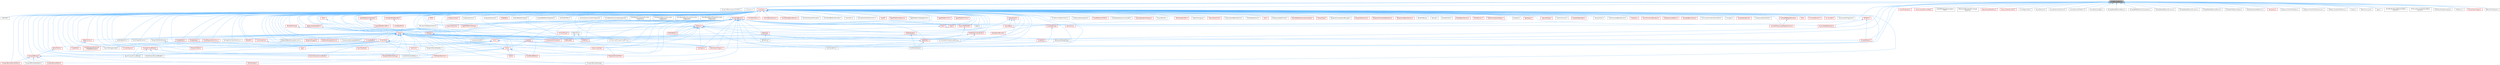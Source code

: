 digraph "CoreMiscDefines.h"
{
 // INTERACTIVE_SVG=YES
 // LATEX_PDF_SIZE
  bgcolor="transparent";
  edge [fontname=Helvetica,fontsize=10,labelfontname=Helvetica,labelfontsize=10];
  node [fontname=Helvetica,fontsize=10,shape=box,height=0.2,width=0.4];
  Node1 [id="Node000001",label="CoreMiscDefines.h",height=0.2,width=0.4,color="gray40", fillcolor="grey60", style="filled", fontcolor="black",tooltip=" "];
  Node1 -> Node2 [id="edge1_Node000001_Node000002",dir="back",color="steelblue1",style="solid",tooltip=" "];
  Node2 [id="Node000002",label="BlueprintNamespaceUtilities.h",height=0.2,width=0.4,color="grey40", fillcolor="white", style="filled",URL="$dc/d43/BlueprintNamespaceUtilities_8h.html",tooltip=" "];
  Node1 -> Node3 [id="edge2_Node000001_Node000003",dir="back",color="steelblue1",style="solid",tooltip=" "];
  Node3 [id="Node000003",label="Containers.h",height=0.2,width=0.4,color="grey40", fillcolor="white", style="filled",URL="$d0/dc1/Containers_8h.html",tooltip=" "];
  Node1 -> Node4 [id="edge3_Node000001_Node000004",dir="back",color="steelblue1",style="solid",tooltip=" "];
  Node4 [id="Node000004",label="CoreTypes.h",height=0.2,width=0.4,color="red", fillcolor="#FFF0F0", style="filled",URL="$dc/dec/CoreTypes_8h.html",tooltip=" "];
  Node4 -> Node5 [id="edge4_Node000004_Node000005",dir="back",color="steelblue1",style="solid",tooltip=" "];
  Node5 [id="Node000005",label="ABTesting.h",height=0.2,width=0.4,color="grey40", fillcolor="white", style="filled",URL="$d6/dec/ABTesting_8h.html",tooltip=" "];
  Node4 -> Node6 [id="edge5_Node000004_Node000006",dir="back",color="steelblue1",style="solid",tooltip=" "];
  Node6 [id="Node000006",label="AES.h",height=0.2,width=0.4,color="red", fillcolor="#FFF0F0", style="filled",URL="$d9/d83/AES_8h.html",tooltip=" "];
  Node4 -> Node606 [id="edge6_Node000004_Node000606",dir="back",color="steelblue1",style="solid",tooltip=" "];
  Node606 [id="Node000606",label="AccessDetection.h",height=0.2,width=0.4,color="red", fillcolor="#FFF0F0", style="filled",URL="$d3/db5/AccessDetection_8h.html",tooltip=" "];
  Node4 -> Node3452 [id="edge7_Node000004_Node003452",dir="back",color="steelblue1",style="solid",tooltip=" "];
  Node3452 [id="Node003452",label="Accumulate.h",height=0.2,width=0.4,color="red", fillcolor="#FFF0F0", style="filled",URL="$dd/dc9/Accumulate_8h.html",tooltip=" "];
  Node4 -> Node3475 [id="edge8_Node000004_Node003475",dir="back",color="steelblue1",style="solid",tooltip=" "];
  Node3475 [id="Node003475",label="ActorLocatorFragment.h",height=0.2,width=0.4,color="grey40", fillcolor="white", style="filled",URL="$d5/db5/ActorLocatorFragment_8h.html",tooltip=" "];
  Node4 -> Node3476 [id="edge9_Node000004_Node003476",dir="back",color="steelblue1",style="solid",tooltip=" "];
  Node3476 [id="Node003476",label="AdderRef.h",height=0.2,width=0.4,color="grey40", fillcolor="white", style="filled",URL="$d5/d37/AdderRef_8h.html",tooltip=" "];
  Node4 -> Node3477 [id="edge10_Node000004_Node003477",dir="back",color="steelblue1",style="solid",tooltip=" "];
  Node3477 [id="Node003477",label="AlignmentTemplates.h",height=0.2,width=0.4,color="red", fillcolor="#FFF0F0", style="filled",URL="$dd/d32/AlignmentTemplates_8h.html",tooltip=" "];
  Node3477 -> Node3478 [id="edge11_Node003477_Node003478",dir="back",color="steelblue1",style="solid",tooltip=" "];
  Node3478 [id="Node003478",label="Array.h",height=0.2,width=0.4,color="red", fillcolor="#FFF0F0", style="filled",URL="$df/dd0/Array_8h.html",tooltip=" "];
  Node3478 -> Node5 [id="edge12_Node003478_Node000005",dir="back",color="steelblue1",style="solid",tooltip=" "];
  Node3478 -> Node3482 [id="edge13_Node003478_Node003482",dir="back",color="steelblue1",style="solid",tooltip=" "];
  Node3482 [id="Node003482",label="AndroidJavaEnv.h",height=0.2,width=0.4,color="grey40", fillcolor="white", style="filled",URL="$d6/d94/AndroidJavaEnv_8h.html",tooltip=" "];
  Node3478 -> Node3485 [id="edge14_Node003478_Node003485",dir="back",color="steelblue1",style="solid",tooltip=" "];
  Node3485 [id="Node003485",label="AnimGraphAttributes.h",height=0.2,width=0.4,color="grey40", fillcolor="white", style="filled",URL="$d3/d40/AnimGraphAttributes_8h.html",tooltip=" "];
  Node3478 -> Node3488 [id="edge15_Node003478_Node003488",dir="back",color="steelblue1",style="solid",tooltip=" "];
  Node3488 [id="Node003488",label="App.h",height=0.2,width=0.4,color="red", fillcolor="#FFF0F0", style="filled",URL="$de/d8b/App_8h.html",tooltip=" "];
  Node3478 -> Node3500 [id="edge16_Node003478_Node003500",dir="back",color="steelblue1",style="solid",tooltip=" "];
  Node3500 [id="Node003500",label="ArchiveLoadCompressedProxy.h",height=0.2,width=0.4,color="grey40", fillcolor="white", style="filled",URL="$d0/deb/ArchiveLoadCompressedProxy_8h.html",tooltip=" "];
  Node3478 -> Node3502 [id="edge17_Node003478_Node003502",dir="back",color="steelblue1",style="solid",tooltip=" "];
  Node3502 [id="Node003502",label="ArchiveSaveCompressedProxy.h",height=0.2,width=0.4,color="grey40", fillcolor="white", style="filled",URL="$d4/dee/ArchiveSaveCompressedProxy_8h.html",tooltip=" "];
  Node3478 -> Node3510 [id="edge18_Node003478_Node003510",dir="back",color="steelblue1",style="solid",tooltip=" "];
  Node3510 [id="Node003510",label="ArrayBuilder.h",height=0.2,width=0.4,color="red", fillcolor="#FFF0F0", style="filled",URL="$d1/d4b/ArrayBuilder_8h.html",tooltip=" "];
  Node3478 -> Node3511 [id="edge19_Node003478_Node003511",dir="back",color="steelblue1",style="solid",tooltip=" "];
  Node3511 [id="Node003511",label="ArrayReader.h",height=0.2,width=0.4,color="red", fillcolor="#FFF0F0", style="filled",URL="$d8/d40/ArrayReader_8h.html",tooltip=" "];
  Node3478 -> Node3512 [id="edge20_Node003478_Node003512",dir="back",color="steelblue1",style="solid",tooltip=" "];
  Node3512 [id="Node003512",label="ArrayView.h",height=0.2,width=0.4,color="red", fillcolor="#FFF0F0", style="filled",URL="$d7/df4/ArrayView_8h.html",tooltip=" "];
  Node3512 -> Node3513 [id="edge21_Node003512_Node003513",dir="back",color="steelblue1",style="solid",tooltip=" "];
  Node3513 [id="Node003513",label="AnimBlueprintExtension\l_PropertyAccess.h",height=0.2,width=0.4,color="red", fillcolor="#FFF0F0", style="filled",URL="$d2/db8/AnimBlueprintExtension__PropertyAccess_8h.html",tooltip=" "];
  Node3512 -> Node3651 [id="edge22_Node003512_Node003651",dir="back",color="steelblue1",style="solid",tooltip=" "];
  Node3651 [id="Node003651",label="AsyncLoading2.h",height=0.2,width=0.4,color="red", fillcolor="#FFF0F0", style="filled",URL="$dd/db7/AsyncLoading2_8h.html",tooltip=" "];
  Node3512 -> Node3653 [id="edge23_Node003512_Node003653",dir="back",color="steelblue1",style="solid",tooltip=" "];
  Node3653 [id="Node003653",label="AsyncPackageLoader.h",height=0.2,width=0.4,color="grey40", fillcolor="white", style="filled",URL="$d6/de5/AsyncPackageLoader_8h.html",tooltip=" "];
  Node3512 -> Node3655 [id="edge24_Node003512_Node003655",dir="back",color="steelblue1",style="solid",tooltip=" "];
  Node3655 [id="Node003655",label="AttributesRuntime.h",height=0.2,width=0.4,color="red", fillcolor="#FFF0F0", style="filled",URL="$dc/dc1/AttributesRuntime_8h.html",tooltip=" "];
  Node3655 -> Node3677 [id="edge25_Node003655_Node003677",dir="back",color="steelblue1",style="solid",tooltip=" "];
  Node3677 [id="Node003677",label="AttributeTypes.h",height=0.2,width=0.4,color="red", fillcolor="#FFF0F0", style="filled",URL="$db/d70/AttributeTypes_8h.html",tooltip=" "];
  Node3512 -> Node3681 [id="edge26_Node003512_Node003681",dir="back",color="steelblue1",style="solid",tooltip=" "];
  Node3681 [id="Node003681",label="BezierChannelCurveModel.h",height=0.2,width=0.4,color="red", fillcolor="#FFF0F0", style="filled",URL="$d3/d63/BezierChannelCurveModel_8h.html",tooltip=" "];
  Node3512 -> Node3685 [id="edge27_Node003512_Node003685",dir="back",color="steelblue1",style="solid",tooltip=" "];
  Node3685 [id="Node003685",label="BlueprintAssetHandler.h",height=0.2,width=0.4,color="grey40", fillcolor="white", style="filled",URL="$d0/d84/BlueprintAssetHandler_8h.html",tooltip=" "];
  Node3512 -> Node3686 [id="edge28_Node003512_Node003686",dir="back",color="steelblue1",style="solid",tooltip=" "];
  Node3686 [id="Node003686",label="BoolChannelCurveModel.h",height=0.2,width=0.4,color="grey40", fillcolor="white", style="filled",URL="$d0/d51/BoolChannelCurveModel_8h.html",tooltip=" "];
  Node3512 -> Node3689 [id="edge29_Node003512_Node003689",dir="back",color="steelblue1",style="solid",tooltip=" "];
  Node3689 [id="Node003689",label="ByteChannelCurveModel.h",height=0.2,width=0.4,color="grey40", fillcolor="white", style="filled",URL="$d8/d3d/ByteChannelCurveModel_8h.html",tooltip=" "];
  Node3512 -> Node3690 [id="edge30_Node003512_Node003690",dir="back",color="steelblue1",style="solid",tooltip=" "];
  Node3690 [id="Node003690",label="BytesToHex.h",height=0.2,width=0.4,color="red", fillcolor="#FFF0F0", style="filled",URL="$d0/d85/BytesToHex_8h.html",tooltip=" "];
  Node3690 -> Node3719 [id="edge31_Node003690_Node003719",dir="back",color="steelblue1",style="solid",tooltip=" "];
  Node3719 [id="Node003719",label="CompactBinary.h",height=0.2,width=0.4,color="red", fillcolor="#FFF0F0", style="filled",URL="$da/d73/CompactBinary_8h.html",tooltip=" "];
  Node3719 -> Node3721 [id="edge32_Node003719_Node003721",dir="back",color="steelblue1",style="solid",tooltip=" "];
  Node3721 [id="Node003721",label="CompactBinaryPackage.h",height=0.2,width=0.4,color="grey40", fillcolor="white", style="filled",URL="$de/d7e/CompactBinaryPackage_8h.html",tooltip=" "];
  Node3719 -> Node3722 [id="edge33_Node003719_Node003722",dir="back",color="steelblue1",style="solid",tooltip=" "];
  Node3722 [id="Node003722",label="CompactBinarySerialization.h",height=0.2,width=0.4,color="red", fillcolor="#FFF0F0", style="filled",URL="$d5/da9/CompactBinarySerialization_8h.html",tooltip=" "];
  Node3719 -> Node3723 [id="edge34_Node003719_Node003723",dir="back",color="steelblue1",style="solid",tooltip=" "];
  Node3723 [id="Node003723",label="CompactBinaryValidation.h",height=0.2,width=0.4,color="grey40", fillcolor="white", style="filled",URL="$d8/d9c/CompactBinaryValidation_8h.html",tooltip=" "];
  Node3719 -> Node3725 [id="edge35_Node003719_Node003725",dir="back",color="steelblue1",style="solid",tooltip=" "];
  Node3725 [id="Node003725",label="CompactBinaryWriter.h",height=0.2,width=0.4,color="red", fillcolor="#FFF0F0", style="filled",URL="$d1/d47/CompactBinaryWriter_8h.html",tooltip=" "];
  Node3512 -> Node4182 [id="edge36_Node003512_Node004182",dir="back",color="steelblue1",style="solid",tooltip=" "];
  Node4182 [id="Node004182",label="ChannelCurveModel.h",height=0.2,width=0.4,color="red", fillcolor="#FFF0F0", style="filled",URL="$de/dfa/ChannelCurveModel_8h.html",tooltip=" "];
  Node4182 -> Node3681 [id="edge37_Node004182_Node003681",dir="back",color="steelblue1",style="solid",tooltip=" "];
  Node4182 -> Node3686 [id="edge38_Node004182_Node003686",dir="back",color="steelblue1",style="solid",tooltip=" "];
  Node4182 -> Node3689 [id="edge39_Node004182_Node003689",dir="back",color="steelblue1",style="solid",tooltip=" "];
  Node3478 -> Node5089 [id="edge40_Node003478_Node005089",dir="back",color="steelblue1",style="solid",tooltip=" "];
  Node5089 [id="Node005089",label="AssetBundleData.h",height=0.2,width=0.4,color="red", fillcolor="#FFF0F0", style="filled",URL="$df/d47/AssetBundleData_8h.html",tooltip=" "];
  Node3478 -> Node6504 [id="edge41_Node003478_Node006504",dir="back",color="steelblue1",style="solid",tooltip=" "];
  Node6504 [id="Node006504",label="AssetRegistryInterface.h",height=0.2,width=0.4,color="red", fillcolor="#FFF0F0", style="filled",URL="$d5/d26/AssetRegistryInterface_8h.html",tooltip=" "];
  Node3478 -> Node3651 [id="edge42_Node003478_Node003651",dir="back",color="steelblue1",style="solid",tooltip=" "];
  Node3478 -> Node8401 [id="edge43_Node003478_Node008401",dir="back",color="steelblue1",style="solid",tooltip=" "];
  Node8401 [id="Node008401",label="AverageOverlayToVertices.h",height=0.2,width=0.4,color="grey40", fillcolor="white", style="filled",URL="$d8/d66/AverageOverlayToVertices_8h.html",tooltip=" "];
  Node3478 -> Node8402 [id="edge44_Node003478_Node008402",dir="back",color="steelblue1",style="solid",tooltip=" "];
  Node8402 [id="Node008402",label="Base64.h",height=0.2,width=0.4,color="red", fillcolor="#FFF0F0", style="filled",URL="$d1/dbd/Base64_8h.html",tooltip=" "];
  Node3478 -> Node3681 [id="edge45_Node003478_Node003681",dir="back",color="steelblue1",style="solid",tooltip=" "];
  Node3478 -> Node8505 [id="edge46_Node003478_Node008505",dir="back",color="steelblue1",style="solid",tooltip=" "];
  Node8505 [id="Node008505",label="BitReader.h",height=0.2,width=0.4,color="red", fillcolor="#FFF0F0", style="filled",URL="$dd/d8b/BitReader_8h.html",tooltip=" "];
  Node3478 -> Node8507 [id="edge47_Node003478_Node008507",dir="back",color="steelblue1",style="solid",tooltip=" "];
  Node8507 [id="Node008507",label="BitWriter.h",height=0.2,width=0.4,color="red", fillcolor="#FFF0F0", style="filled",URL="$d5/d10/BitWriter_8h.html",tooltip=" "];
  Node3478 -> Node620 [id="edge48_Node003478_Node000620",dir="back",color="steelblue1",style="solid",tooltip=" "];
  Node620 [id="Node000620",label="BlueprintActionFilter.h",height=0.2,width=0.4,color="red", fillcolor="#FFF0F0", style="filled",URL="$d5/d2a/BlueprintActionFilter_8h.html",tooltip=" "];
  Node3478 -> Node3685 [id="edge49_Node003478_Node003685",dir="back",color="steelblue1",style="solid",tooltip=" "];
  Node3478 -> Node30 [id="edge50_Node003478_Node000030",dir="back",color="steelblue1",style="solid",tooltip=" "];
  Node30 [id="Node000030",label="BlueprintEditor.h",height=0.2,width=0.4,color="red", fillcolor="#FFF0F0", style="filled",URL="$df/d7d/BlueprintEditor_8h.html",tooltip=" "];
  Node3478 -> Node228 [id="edge51_Node003478_Node000228",dir="back",color="steelblue1",style="solid",tooltip=" "];
  Node228 [id="Node000228",label="BlueprintEditorModule.h",height=0.2,width=0.4,color="grey40", fillcolor="white", style="filled",URL="$df/d39/BlueprintEditorModule_8h.html",tooltip=" "];
  Node228 -> Node30 [id="edge52_Node000228_Node000030",dir="back",color="steelblue1",style="solid",tooltip=" "];
  Node3478 -> Node538 [id="edge53_Node003478_Node000538",dir="back",color="steelblue1",style="solid",tooltip=" "];
  Node538 [id="Node000538",label="BlueprintEditorSettings.h",height=0.2,width=0.4,color="red", fillcolor="#FFF0F0", style="filled",URL="$d4/dbc/BlueprintEditorSettings_8h.html",tooltip=" "];
  Node3478 -> Node633 [id="edge54_Node003478_Node000633",dir="back",color="steelblue1",style="solid",tooltip=" "];
  Node633 [id="Node000633",label="BlueprintNodeTemplateCache.h",height=0.2,width=0.4,color="grey40", fillcolor="white", style="filled",URL="$d7/d87/BlueprintNodeTemplateCache_8h.html",tooltip=" "];
  Node3478 -> Node5073 [id="edge55_Node003478_Node005073",dir="back",color="steelblue1",style="solid",tooltip=" "];
  Node5073 [id="Node005073",label="BlueprintSupport.h",height=0.2,width=0.4,color="red", fillcolor="#FFF0F0", style="filled",URL="$d1/d6c/BlueprintSupport_8h.html",tooltip=" "];
  Node3478 -> Node6516 [id="edge56_Node003478_Node006516",dir="back",color="steelblue1",style="solid",tooltip=" "];
  Node6516 [id="Node006516",label="Box2D.h",height=0.2,width=0.4,color="red", fillcolor="#FFF0F0", style="filled",URL="$d3/d1c/Box2D_8h.html",tooltip=" "];
  Node6516 -> Node5086 [id="edge57_Node006516_Node005086",dir="back",color="steelblue1",style="solid",tooltip=" "];
  Node5086 [id="Node005086",label="Class.h",height=0.2,width=0.4,color="red", fillcolor="#FFF0F0", style="filled",URL="$d4/d05/Class_8h.html",tooltip=" "];
  Node5086 -> Node5089 [id="edge58_Node005086_Node005089",dir="back",color="steelblue1",style="solid",tooltip=" "];
  Node5086 -> Node3655 [id="edge59_Node005086_Node003655",dir="back",color="steelblue1",style="solid",tooltip=" "];
  Node5086 -> Node620 [id="edge60_Node005086_Node000620",dir="back",color="steelblue1",style="solid",tooltip=" "];
  Node5086 -> Node538 [id="edge61_Node005086_Node000538",dir="back",color="steelblue1",style="solid",tooltip=" "];
  Node5086 -> Node1829 [id="edge62_Node005086_Node001829",dir="back",color="steelblue1",style="solid",tooltip=" "];
  Node1829 [id="Node001829",label="BuiltInChannelEditors.h",height=0.2,width=0.4,color="grey40", fillcolor="white", style="filled",URL="$df/daf/BuiltInChannelEditors_8h.html",tooltip=" "];
  Node5086 -> Node5132 [id="edge63_Node005086_Node005132",dir="back",color="steelblue1",style="solid",tooltip=" "];
  Node5132 [id="Node005132",label="Casts.h",height=0.2,width=0.4,color="red", fillcolor="#FFF0F0", style="filled",URL="$d4/d55/Casts_8h.html",tooltip=" "];
  Node3478 -> Node7682 [id="edge64_Node003478_Node007682",dir="back",color="steelblue1",style="solid",tooltip=" "];
  Node7682 [id="Node007682",label="BufferArchive.h",height=0.2,width=0.4,color="red", fillcolor="#FFF0F0", style="filled",URL="$df/d5a/BufferArchive_8h.html",tooltip=" "];
  Node7682 -> Node7683 [id="edge65_Node007682_Node007683",dir="back",color="steelblue1",style="solid",tooltip=" "];
  Node7683 [id="Node007683",label="ArrayWriter.h",height=0.2,width=0.4,color="red", fillcolor="#FFF0F0", style="filled",URL="$d3/df8/ArrayWriter_8h.html",tooltip=" "];
  Node3478 -> Node8350 [id="edge66_Node003478_Node008350",dir="back",color="steelblue1",style="solid",tooltip=" "];
  Node8350 [id="Node008350",label="BufferedOutputDevice.h",height=0.2,width=0.4,color="red", fillcolor="#FFF0F0", style="filled",URL="$d0/d9c/BufferedOutputDevice_8h.html",tooltip=" "];
  Node3478 -> Node1829 [id="edge67_Node003478_Node001829",dir="back",color="steelblue1",style="solid",tooltip=" "];
  Node3478 -> Node3818 [id="edge68_Node003478_Node003818",dir="back",color="steelblue1",style="solid",tooltip=" "];
  Node3818 [id="Node003818",label="BulkData.h",height=0.2,width=0.4,color="red", fillcolor="#FFF0F0", style="filled",URL="$d4/d8e/BulkData_8h.html",tooltip=" "];
  Node3818 -> Node3819 [id="edge69_Node003818_Node003819",dir="back",color="steelblue1",style="solid",tooltip=" "];
  Node3819 [id="Node003819",label="BulkDataReader.h",height=0.2,width=0.4,color="grey40", fillcolor="white", style="filled",URL="$d4/d9b/BulkDataReader_8h.html",tooltip=" "];
  Node3818 -> Node3820 [id="edge70_Node003818_Node003820",dir="back",color="steelblue1",style="solid",tooltip=" "];
  Node3820 [id="Node003820",label="BulkDataWriter.h",height=0.2,width=0.4,color="grey40", fillcolor="white", style="filled",URL="$dc/dcb/BulkDataWriter_8h.html",tooltip=" "];
  Node3478 -> Node4182 [id="edge71_Node003478_Node004182",dir="back",color="steelblue1",style="solid",tooltip=" "];
  Node3478 -> Node8511 [id="edge72_Node003478_Node008511",dir="back",color="steelblue1",style="solid",tooltip=" "];
  Node8511 [id="Node008511",label="CircularBuffer.h",height=0.2,width=0.4,color="red", fillcolor="#FFF0F0", style="filled",URL="$de/dc4/CircularBuffer_8h.html",tooltip=" "];
  Node8511 -> Node8512 [id="edge73_Node008511_Node008512",dir="back",color="steelblue1",style="solid",tooltip=" "];
  Node8512 [id="Node008512",label="CircularQueue.h",height=0.2,width=0.4,color="red", fillcolor="#FFF0F0", style="filled",URL="$d7/d38/CircularQueue_8h.html",tooltip=" "];
  Node3478 -> Node5086 [id="edge74_Node003478_Node005086",dir="back",color="steelblue1",style="solid",tooltip=" "];
  Node3478 -> Node8405 [id="edge75_Node003478_Node008405",dir="back",color="steelblue1",style="solid",tooltip=" "];
  Node8405 [id="Node008405",label="Color.h",height=0.2,width=0.4,color="red", fillcolor="#FFF0F0", style="filled",URL="$dd/dac/Color_8h.html",tooltip=" "];
  Node8405 -> Node6510 [id="edge76_Node008405_Node006510",dir="back",color="steelblue1",style="solid",tooltip=" "];
  Node6510 [id="Node006510",label="BaseTreeNode.h",height=0.2,width=0.4,color="red", fillcolor="#FFF0F0", style="filled",URL="$da/dbe/BaseTreeNode_8h.html",tooltip=" "];
  Node8405 -> Node30 [id="edge77_Node008405_Node000030",dir="back",color="steelblue1",style="solid",tooltip=" "];
  Node8405 -> Node8406 [id="edge78_Node008405_Node008406",dir="back",color="steelblue1",style="solid",tooltip=" "];
  Node8406 [id="Node008406",label="ColorList.h",height=0.2,width=0.4,color="red", fillcolor="#FFF0F0", style="filled",URL="$db/da1/ColorList_8h.html",tooltip=" "];
  Node8405 -> Node7963 [id="edge79_Node008405_Node007963",dir="back",color="steelblue1",style="solid",tooltip=" "];
  Node7963 [id="Node007963",label="ColorSpace.h",height=0.2,width=0.4,color="red", fillcolor="#FFF0F0", style="filled",URL="$de/d18/ColorSpace_8h.html",tooltip=" "];
  Node8405 -> Node7876 [id="edge80_Node008405_Node007876",dir="back",color="steelblue1",style="solid",tooltip=" "];
  Node7876 [id="Node007876",label="StatsSystemTypes.h",height=0.2,width=0.4,color="red", fillcolor="#FFF0F0", style="filled",URL="$d1/d5a/StatsSystemTypes_8h.html",tooltip=" "];
  Node3478 -> Node8406 [id="edge81_Node003478_Node008406",dir="back",color="steelblue1",style="solid",tooltip=" "];
  Node3478 -> Node4912 [id="edge82_Node003478_Node004912",dir="back",color="steelblue1",style="solid",tooltip=" "];
  Node4912 [id="Node004912",label="CommandLine.h",height=0.2,width=0.4,color="red", fillcolor="#FFF0F0", style="filled",URL="$d9/d41/CommandLine_8h.html",tooltip=" "];
  Node4912 -> Node3488 [id="edge83_Node004912_Node003488",dir="back",color="steelblue1",style="solid",tooltip=" "];
  Node3478 -> Node3721 [id="edge84_Node003478_Node003721",dir="back",color="steelblue1",style="solid",tooltip=" "];
  Node3478 -> Node3725 [id="edge85_Node003478_Node003725",dir="back",color="steelblue1",style="solid",tooltip=" "];
  Node3478 -> Node2470 [id="edge86_Node003478_Node002470",dir="back",color="steelblue1",style="solid",tooltip=" "];
  Node2470 [id="Node002470",label="ComponentVisualizer.h",height=0.2,width=0.4,color="red", fillcolor="#FFF0F0", style="filled",URL="$d3/d9b/ComponentVisualizer_8h.html",tooltip=" "];
  Node3478 -> Node7722 [id="edge87_Node003478_Node007722",dir="back",color="steelblue1",style="solid",tooltip=" "];
  Node7722 [id="Node007722",label="CompressedGrowableBuffer.h",height=0.2,width=0.4,color="grey40", fillcolor="white", style="filled",URL="$d0/dc7/CompressedGrowableBuffer_8h.html",tooltip=" "];
  Node3478 -> Node8516 [id="edge88_Node003478_Node008516",dir="back",color="steelblue1",style="solid",tooltip=" "];
  Node8516 [id="Node008516",label="CompressionUtil.h",height=0.2,width=0.4,color="grey40", fillcolor="white", style="filled",URL="$dc/d7e/CompressionUtil_8h.html",tooltip=" "];
  Node3478 -> Node8109 [id="edge89_Node003478_Node008109",dir="back",color="steelblue1",style="solid",tooltip=" "];
  Node8109 [id="Node008109",label="ICookInfo.h",height=0.2,width=0.4,color="red", fillcolor="#FFF0F0", style="filled",URL="$da/d70/CoreUObject_2Public_2UObject_2ICookInfo_8h.html",tooltip=" "];
  Node3478 -> Node7281 [id="edge90_Node003478_Node007281",dir="back",color="steelblue1",style="solid",tooltip=" "];
  Node7281 [id="Node007281",label="MetasoundGraphAlgo.h",height=0.2,width=0.4,color="grey40", fillcolor="white", style="filled",URL="$dd/d26/MetasoundGraphAlgo_8h.html",tooltip=" "];
  Node3478 -> Node549 [id="edge91_Node003478_Node000549",dir="back",color="steelblue1",style="solid",tooltip=" "];
  Node549 [id="Node000549",label="SGraphPalette.h",height=0.2,width=0.4,color="red", fillcolor="#FFF0F0", style="filled",URL="$d5/dd1/SGraphPalette_8h.html",tooltip=" "];
  Node3478 -> Node7876 [id="edge92_Node003478_Node007876",dir="back",color="steelblue1",style="solid",tooltip=" "];
  Node3477 -> Node5086 [id="edge93_Node003477_Node005086",dir="back",color="steelblue1",style="solid",tooltip=" "];
  Node4 -> Node8573 [id="edge94_Node000004_Node008573",dir="back",color="steelblue1",style="solid",tooltip=" "];
  Node8573 [id="Node008573",label="AllOf.h",height=0.2,width=0.4,color="red", fillcolor="#FFF0F0", style="filled",URL="$db/d85/AllOf_8h.html",tooltip=" "];
  Node4 -> Node7729 [id="edge95_Node000004_Node007729",dir="back",color="steelblue1",style="solid",tooltip=" "];
  Node7729 [id="Node007729",label="AllocatorFixedSizeFreeList.h",height=0.2,width=0.4,color="grey40", fillcolor="white", style="filled",URL="$dd/d0d/AllocatorFixedSizeFreeList_8h.html",tooltip=" "];
  Node4 -> Node8574 [id="edge96_Node000004_Node008574",dir="back",color="steelblue1",style="solid",tooltip=" "];
  Node8574 [id="Node008574",label="AllowShrinking.h",height=0.2,width=0.4,color="red", fillcolor="#FFF0F0", style="filled",URL="$d7/d1a/AllowShrinking_8h.html",tooltip=" "];
  Node8574 -> Node3478 [id="edge97_Node008574_Node003478",dir="back",color="steelblue1",style="solid",tooltip=" "];
  Node4 -> Node8576 [id="edge98_Node000004_Node008576",dir="back",color="steelblue1",style="solid",tooltip=" "];
  Node8576 [id="Node008576",label="AnalysisCache.h",height=0.2,width=0.4,color="red", fillcolor="#FFF0F0", style="filled",URL="$db/d00/AnalysisCache_8h.html",tooltip=" "];
  Node4 -> Node7897 [id="edge99_Node000004_Node007897",dir="back",color="steelblue1",style="solid",tooltip=" "];
  Node7897 [id="Node007897",label="AnalysisService.h",height=0.2,width=0.4,color="grey40", fillcolor="white", style="filled",URL="$d0/dde/AnalysisService_8h.html",tooltip=" "];
  Node4 -> Node7898 [id="edge100_Node000004_Node007898",dir="back",color="steelblue1",style="solid",tooltip=" "];
  Node7898 [id="Node007898",label="AnalysisSession.h",height=0.2,width=0.4,color="red", fillcolor="#FFF0F0", style="filled",URL="$d2/dff/AnalysisSession_8h.html",tooltip=" "];
  Node4 -> Node7915 [id="edge101_Node000004_Node007915",dir="back",color="steelblue1",style="solid",tooltip=" "];
  Node7915 [id="Node007915",label="AnalyzerFactories.h",height=0.2,width=0.4,color="grey40", fillcolor="white", style="filled",URL="$dd/def/AnalyzerFactories_8h.html",tooltip=" "];
  Node4 -> Node8577 [id="edge102_Node000004_Node008577",dir="back",color="steelblue1",style="solid",tooltip=" "];
  Node8577 [id="Node008577",label="AndOrNot.h",height=0.2,width=0.4,color="red", fillcolor="#FFF0F0", style="filled",URL="$db/d0a/AndOrNot_8h.html",tooltip=" "];
  Node4 -> Node3482 [id="edge103_Node000004_Node003482",dir="back",color="steelblue1",style="solid",tooltip=" "];
  Node4 -> Node5506 [id="edge104_Node000004_Node005506",dir="back",color="steelblue1",style="solid",tooltip=" "];
  Node5506 [id="Node005506",label="AndroidPlatformInput.h",height=0.2,width=0.4,color="grey40", fillcolor="white", style="filled",URL="$d9/d12/AndroidPlatformInput_8h.html",tooltip=" "];
  Node4 -> Node8807 [id="edge105_Node000004_Node008807",dir="back",color="steelblue1",style="solid",tooltip=" "];
  Node8807 [id="Node008807",label="AndroidPlatformMisc.h",height=0.2,width=0.4,color="red", fillcolor="#FFF0F0", style="filled",URL="$d0/d27/AndroidPlatformMisc_8h.html",tooltip=" "];
  Node4 -> Node8809 [id="edge106_Node000004_Node008809",dir="back",color="steelblue1",style="solid",tooltip=" "];
  Node8809 [id="Node008809",label="AndroidPlatformProperties.h",height=0.2,width=0.4,color="grey40", fillcolor="white", style="filled",URL="$d3/d5f/AndroidPlatformProperties_8h.html",tooltip=" "];
  Node4 -> Node6625 [id="edge107_Node000004_Node006625",dir="back",color="steelblue1",style="solid",tooltip=" "];
  Node6625 [id="Node006625",label="AndroidProfiler.h",height=0.2,width=0.4,color="grey40", fillcolor="white", style="filled",URL="$dc/dbe/AndroidProfiler_8h.html",tooltip=" "];
  Node4 -> Node8810 [id="edge108_Node000004_Node008810",dir="back",color="steelblue1",style="solid",tooltip=" "];
  Node8810 [id="Node008810",label="AndroidSystemIncludes.h",height=0.2,width=0.4,color="red", fillcolor="#FFF0F0", style="filled",URL="$d3/d6a/AndroidSystemIncludes_8h.html",tooltip=" "];
  Node8810 -> Node8807 [id="edge109_Node008810_Node008807",dir="back",color="steelblue1",style="solid",tooltip=" "];
  Node4 -> Node3513 [id="edge110_Node000004_Node003513",dir="back",color="steelblue1",style="solid",tooltip=" "];
  Node4 -> Node3485 [id="edge111_Node000004_Node003485",dir="back",color="steelblue1",style="solid",tooltip=" "];
  Node4 -> Node8812 [id="edge112_Node000004_Node008812",dir="back",color="steelblue1",style="solid",tooltip=" "];
  Node8812 [id="Node008812",label="AnimInstanceLocatorFragment.h",height=0.2,width=0.4,color="grey40", fillcolor="white", style="filled",URL="$d3/dd5/AnimInstanceLocatorFragment_8h.html",tooltip=" "];
  Node4 -> Node8813 [id="edge113_Node000004_Node008813",dir="back",color="steelblue1",style="solid",tooltip=" "];
  Node8813 [id="Node008813",label="AnimNextActorLocatorFragment.h",height=0.2,width=0.4,color="grey40", fillcolor="white", style="filled",URL="$d1/d8d/AnimNextActorLocatorFragment_8h.html",tooltip=" "];
  Node4 -> Node8814 [id="edge114_Node000004_Node008814",dir="back",color="steelblue1",style="solid",tooltip=" "];
  Node8814 [id="Node008814",label="AnimNextComponentLocator\lFragment.h",height=0.2,width=0.4,color="grey40", fillcolor="white", style="filled",URL="$dc/da7/AnimNextComponentLocatorFragment_8h.html",tooltip=" "];
  Node4 -> Node8815 [id="edge115_Node000004_Node008815",dir="back",color="steelblue1",style="solid",tooltip=" "];
  Node8815 [id="Node008815",label="AnimNextObjectCastLocator\lFragment.h",height=0.2,width=0.4,color="grey40", fillcolor="white", style="filled",URL="$d9/d7b/AnimNextObjectCastLocatorFragment_8h.html",tooltip=" "];
  Node4 -> Node8816 [id="edge116_Node000004_Node008816",dir="back",color="steelblue1",style="solid",tooltip=" "];
  Node8816 [id="Node008816",label="AnimNextObjectFunctionLocator\lFragment.h",height=0.2,width=0.4,color="grey40", fillcolor="white", style="filled",URL="$da/da8/AnimNextObjectFunctionLocatorFragment_8h.html",tooltip=" "];
  Node4 -> Node8817 [id="edge117_Node000004_Node008817",dir="back",color="steelblue1",style="solid",tooltip=" "];
  Node8817 [id="Node008817",label="AnimNextObjectPropertyLocator\lFragment.h",height=0.2,width=0.4,color="grey40", fillcolor="white", style="filled",URL="$d1/d43/AnimNextObjectPropertyLocatorFragment_8h.html",tooltip=" "];
  Node4 -> Node8466 [id="edge118_Node000004_Node008466",dir="back",color="steelblue1",style="solid",tooltip=" "];
  Node8466 [id="Node008466",label="AnimNextPool.h",height=0.2,width=0.4,color="red", fillcolor="#FFF0F0", style="filled",URL="$d6/d95/AnimNextPool_8h.html",tooltip=" "];
  Node4 -> Node8818 [id="edge119_Node000004_Node008818",dir="back",color="steelblue1",style="solid",tooltip=" "];
  Node8818 [id="Node008818",label="AnimNextPoolHandle.h",height=0.2,width=0.4,color="red", fillcolor="#FFF0F0", style="filled",URL="$d9/d55/AnimNextPoolHandle_8h.html",tooltip=" "];
  Node8818 -> Node8466 [id="edge120_Node008818_Node008466",dir="back",color="steelblue1",style="solid",tooltip=" "];
  Node4 -> Node2578 [id="edge121_Node000004_Node002578",dir="back",color="steelblue1",style="solid",tooltip=" "];
  Node2578 [id="Node002578",label="AnimNextTrace.h",height=0.2,width=0.4,color="red", fillcolor="#FFF0F0", style="filled",URL="$d5/d1d/AnimNextTrace_8h.html",tooltip=" "];
  Node4 -> Node8425 [id="edge122_Node000004_Node008425",dir="back",color="steelblue1",style="solid",tooltip=" "];
  Node8425 [id="Node008425",label="AnimObjectVersion.h",height=0.2,width=0.4,color="red", fillcolor="#FFF0F0", style="filled",URL="$dd/dfa/AnimObjectVersion_8h.html",tooltip=" "];
  Node4 -> Node8426 [id="edge123_Node000004_Node008426",dir="back",color="steelblue1",style="solid",tooltip=" "];
  Node8426 [id="Node008426",label="AnimPhysObjectVersion.h",height=0.2,width=0.4,color="red", fillcolor="#FFF0F0", style="filled",URL="$d9/d9e/AnimPhysObjectVersion_8h.html",tooltip=" "];
  Node4 -> Node6653 [id="edge124_Node000004_Node006653",dir="back",color="steelblue1",style="solid",tooltip=" "];
  Node6653 [id="Node006653",label="AnimPoseSearchProvider.h",height=0.2,width=0.4,color="grey40", fillcolor="white", style="filled",URL="$da/deb/AnimPoseSearchProvider_8h.html",tooltip=" "];
  Node4 -> Node6656 [id="edge125_Node000004_Node006656",dir="back",color="steelblue1",style="solid",tooltip=" "];
  Node6656 [id="Node006656",label="AnimRootMotionProvider.h",height=0.2,width=0.4,color="grey40", fillcolor="white", style="filled",URL="$d8/dcb/AnimRootMotionProvider_8h.html",tooltip=" "];
  Node4 -> Node2579 [id="edge126_Node000004_Node002579",dir="back",color="steelblue1",style="solid",tooltip=" "];
  Node2579 [id="Node002579",label="AnimTrace.h",height=0.2,width=0.4,color="grey40", fillcolor="white", style="filled",URL="$dd/d95/AnimTrace_8h.html",tooltip=" "];
  Node4 -> Node3712 [id="edge127_Node000004_Node003712",dir="back",color="steelblue1",style="solid",tooltip=" "];
  Node3712 [id="Node003712",label="AnimationAssetExtensions.h",height=0.2,width=0.4,color="grey40", fillcolor="white", style="filled",URL="$d4/d37/AnimationAssetExtensions_8h.html",tooltip=" "];
  Node4 -> Node8737 [id="edge128_Node000004_Node008737",dir="back",color="steelblue1",style="solid",tooltip=" "];
  Node8737 [id="Node008737",label="AnyOf.h",height=0.2,width=0.4,color="red", fillcolor="#FFF0F0", style="filled",URL="$d9/dcd/Algo_2AnyOf_8h.html",tooltip=" "];
  Node4 -> Node3488 [id="edge129_Node000004_Node003488",dir="back",color="steelblue1",style="solid",tooltip=" "];
  Node4 -> Node8820 [id="edge130_Node000004_Node008820",dir="back",color="steelblue1",style="solid",tooltip=" "];
  Node8820 [id="Node008820",label="ApplePlatformAtomics.h",height=0.2,width=0.4,color="red", fillcolor="#FFF0F0", style="filled",URL="$dc/d59/ApplePlatformAtomics_8h.html",tooltip=" "];
  Node4 -> Node8282 [id="edge131_Node000004_Node008282",dir="back",color="steelblue1",style="solid",tooltip=" "];
  Node8282 [id="Node008282",label="ApplePlatformDebugEvents.h",height=0.2,width=0.4,color="grey40", fillcolor="white", style="filled",URL="$df/d0c/ApplePlatformDebugEvents_8h.html",tooltip=" "];
  Node4 -> Node8823 [id="edge132_Node000004_Node008823",dir="back",color="steelblue1",style="solid",tooltip=" "];
  Node8823 [id="Node008823",label="ApplePlatformString.h",height=0.2,width=0.4,color="red", fillcolor="#FFF0F0", style="filled",URL="$d9/d41/ApplePlatformString_8h.html",tooltip=" "];
  Node4 -> Node8826 [id="edge133_Node000004_Node008826",dir="back",color="steelblue1",style="solid",tooltip=" "];
  Node8826 [id="Node008826",label="ApplePlatformTLS.h",height=0.2,width=0.4,color="red", fillcolor="#FFF0F0", style="filled",URL="$de/dcb/ApplePlatformTLS_8h.html",tooltip=" "];
  Node4 -> Node8829 [id="edge134_Node000004_Node008829",dir="back",color="steelblue1",style="solid",tooltip=" "];
  Node8829 [id="Node008829",label="ApplePlatformTime.h",height=0.2,width=0.4,color="red", fillcolor="#FFF0F0", style="filled",URL="$d1/d47/ApplePlatformTime_8h.html",tooltip=" "];
  Node4 -> Node8660 [id="edge135_Node000004_Node008660",dir="back",color="steelblue1",style="solid",tooltip=" "];
  Node8660 [id="Node008660",label="Archive.h",height=0.2,width=0.4,color="red", fillcolor="#FFF0F0", style="filled",URL="$d7/d3b/Archive_8h.html",tooltip=" "];
  Node8660 -> Node3500 [id="edge136_Node008660_Node003500",dir="back",color="steelblue1",style="solid",tooltip=" "];
  Node8660 -> Node8661 [id="edge137_Node008660_Node008661",dir="back",color="steelblue1",style="solid",tooltip=" "];
  Node8661 [id="Node008661",label="ArchiveProxy.h",height=0.2,width=0.4,color="red", fillcolor="#FFF0F0", style="filled",URL="$dc/dda/ArchiveProxy_8h.html",tooltip=" "];
  Node8660 -> Node3502 [id="edge138_Node008660_Node003502",dir="back",color="steelblue1",style="solid",tooltip=" "];
  Node8660 -> Node3478 [id="edge139_Node008660_Node003478",dir="back",color="steelblue1",style="solid",tooltip=" "];
  Node8660 -> Node3651 [id="edge140_Node008660_Node003651",dir="back",color="steelblue1",style="solid",tooltip=" "];
  Node8660 -> Node8666 [id="edge141_Node008660_Node008666",dir="back",color="steelblue1",style="solid",tooltip=" "];
  Node8666 [id="Node008666",label="BitArchive.h",height=0.2,width=0.4,color="grey40", fillcolor="white", style="filled",URL="$dd/d81/BitArchive_8h.html",tooltip=" "];
  Node8666 -> Node8505 [id="edge142_Node008666_Node008505",dir="back",color="steelblue1",style="solid",tooltip=" "];
  Node8666 -> Node8507 [id="edge143_Node008666_Node008507",dir="back",color="steelblue1",style="solid",tooltip=" "];
  Node8660 -> Node8586 [id="edge144_Node008660_Node008586",dir="back",color="steelblue1",style="solid",tooltip=" "];
  Node8586 [id="Node008586",label="BitArray.h",height=0.2,width=0.4,color="red", fillcolor="#FFF0F0", style="filled",URL="$d1/de4/BitArray_8h.html",tooltip=" "];
  Node8586 -> Node5 [id="edge145_Node008586_Node000005",dir="back",color="steelblue1",style="solid",tooltip=" "];
  Node8660 -> Node6516 [id="edge146_Node008660_Node006516",dir="back",color="steelblue1",style="solid",tooltip=" "];
  Node8660 -> Node8667 [id="edge147_Node008660_Node008667",dir="back",color="steelblue1",style="solid",tooltip=" "];
  Node8667 [id="Node008667",label="BufferReader.h",height=0.2,width=0.4,color="red", fillcolor="#FFF0F0", style="filled",URL="$d4/d3f/BufferReader_8h.html",tooltip=" "];
  Node8667 -> Node3819 [id="edge148_Node008667_Node003819",dir="back",color="steelblue1",style="solid",tooltip=" "];
  Node8660 -> Node7731 [id="edge149_Node008660_Node007731",dir="back",color="steelblue1",style="solid",tooltip=" "];
  Node7731 [id="Node007731",label="BufferWriter.h",height=0.2,width=0.4,color="red", fillcolor="#FFF0F0", style="filled",URL="$de/d1c/BufferWriter_8h.html",tooltip=" "];
  Node8660 -> Node3818 [id="edge150_Node008660_Node003818",dir="back",color="steelblue1",style="solid",tooltip=" "];
  Node8660 -> Node3820 [id="edge151_Node008660_Node003820",dir="back",color="steelblue1",style="solid",tooltip=" "];
  Node8660 -> Node8405 [id="edge152_Node008660_Node008405",dir="back",color="steelblue1",style="solid",tooltip=" "];
  Node8660 -> Node7963 [id="edge153_Node008660_Node007963",dir="back",color="steelblue1",style="solid",tooltip=" "];
  Node4 -> Node3500 [id="edge154_Node000004_Node003500",dir="back",color="steelblue1",style="solid",tooltip=" "];
  Node4 -> Node8661 [id="edge155_Node000004_Node008661",dir="back",color="steelblue1",style="solid",tooltip=" "];
  Node4 -> Node3502 [id="edge156_Node000004_Node003502",dir="back",color="steelblue1",style="solid",tooltip=" "];
  Node4 -> Node3478 [id="edge157_Node000004_Node003478",dir="back",color="steelblue1",style="solid",tooltip=" "];
  Node4 -> Node3510 [id="edge158_Node000004_Node003510",dir="back",color="steelblue1",style="solid",tooltip=" "];
  Node4 -> Node3511 [id="edge159_Node000004_Node003511",dir="back",color="steelblue1",style="solid",tooltip=" "];
  Node4 -> Node3512 [id="edge160_Node000004_Node003512",dir="back",color="steelblue1",style="solid",tooltip=" "];
  Node4 -> Node7683 [id="edge161_Node000004_Node007683",dir="back",color="steelblue1",style="solid",tooltip=" "];
  Node4 -> Node8832 [id="edge162_Node000004_Node008832",dir="back",color="steelblue1",style="solid",tooltip=" "];
  Node8832 [id="Node008832",label="AssertionMacros.h",height=0.2,width=0.4,color="red", fillcolor="#FFF0F0", style="filled",URL="$d0/dfa/AssertionMacros_8h.html",tooltip=" "];
  Node8832 -> Node7729 [id="edge163_Node008832_Node007729",dir="back",color="steelblue1",style="solid",tooltip=" "];
  Node8832 -> Node7898 [id="edge164_Node008832_Node007898",dir="back",color="steelblue1",style="solid",tooltip=" "];
  Node8832 -> Node8823 [id="edge165_Node008832_Node008823",dir="back",color="steelblue1",style="solid",tooltip=" "];
  Node8832 -> Node8660 [id="edge166_Node008832_Node008660",dir="back",color="steelblue1",style="solid",tooltip=" "];
  Node8832 -> Node3478 [id="edge167_Node008832_Node003478",dir="back",color="steelblue1",style="solid",tooltip=" "];
  Node8832 -> Node3512 [id="edge168_Node008832_Node003512",dir="back",color="steelblue1",style="solid",tooltip=" "];
  Node8832 -> Node5089 [id="edge169_Node008832_Node005089",dir="back",color="steelblue1",style="solid",tooltip=" "];
  Node8832 -> Node3108 [id="edge170_Node008832_Node003108",dir="back",color="steelblue1",style="solid",tooltip=" "];
  Node3108 [id="Node003108",label="Async.h",height=0.2,width=0.4,color="red", fillcolor="#FFF0F0", style="filled",URL="$d7/ddf/Async_8h.html",tooltip=" "];
  Node8832 -> Node5021 [id="edge171_Node008832_Node005021",dir="back",color="steelblue1",style="solid",tooltip=" "];
  Node5021 [id="Node005021",label="AsyncFileHandle.h",height=0.2,width=0.4,color="red", fillcolor="#FFF0F0", style="filled",URL="$df/dc4/AsyncFileHandle_8h.html",tooltip=" "];
  Node5021 -> Node3818 [id="edge172_Node005021_Node003818",dir="back",color="steelblue1",style="solid",tooltip=" "];
  Node8832 -> Node3651 [id="edge173_Node008832_Node003651",dir="back",color="steelblue1",style="solid",tooltip=" "];
  Node8832 -> Node7010 [id="edge174_Node008832_Node007010",dir="back",color="steelblue1",style="solid",tooltip=" "];
  Node7010 [id="Node007010",label="AsyncWork.h",height=0.2,width=0.4,color="red", fillcolor="#FFF0F0", style="filled",URL="$da/d9a/AsyncWork_8h.html",tooltip=" "];
  Node8832 -> Node3655 [id="edge175_Node008832_Node003655",dir="back",color="steelblue1",style="solid",tooltip=" "];
  Node8832 -> Node8706 [id="edge176_Node008832_Node008706",dir="back",color="steelblue1",style="solid",tooltip=" "];
  Node8706 [id="Node008706",label="BigInt.h",height=0.2,width=0.4,color="grey40", fillcolor="white", style="filled",URL="$db/d27/BigInt_8h.html",tooltip=" "];
  Node8832 -> Node8666 [id="edge177_Node008832_Node008666",dir="back",color="steelblue1",style="solid",tooltip=" "];
  Node8832 -> Node8586 [id="edge178_Node008832_Node008586",dir="back",color="steelblue1",style="solid",tooltip=" "];
  Node8832 -> Node8505 [id="edge179_Node008832_Node008505",dir="back",color="steelblue1",style="solid",tooltip=" "];
  Node8832 -> Node8507 [id="edge180_Node008832_Node008507",dir="back",color="steelblue1",style="solid",tooltip=" "];
  Node8832 -> Node620 [id="edge181_Node008832_Node000620",dir="back",color="steelblue1",style="solid",tooltip=" "];
  Node8832 -> Node7951 [id="edge182_Node008832_Node007951",dir="back",color="steelblue1",style="solid",tooltip=" "];
  Node7951 [id="Node007951",label="Box.h",height=0.2,width=0.4,color="red", fillcolor="#FFF0F0", style="filled",URL="$de/d0f/Box_8h.html",tooltip=" "];
  Node7951 -> Node7953 [id="edge183_Node007951_Node007953",dir="back",color="steelblue1",style="solid",tooltip=" "];
  Node7953 [id="Node007953",label="BoxSphereBounds.h",height=0.2,width=0.4,color="red", fillcolor="#FFF0F0", style="filled",URL="$d3/d0a/BoxSphereBounds_8h.html",tooltip=" "];
  Node7951 -> Node2470 [id="edge184_Node007951_Node002470",dir="back",color="steelblue1",style="solid",tooltip=" "];
  Node8832 -> Node6516 [id="edge185_Node008832_Node006516",dir="back",color="steelblue1",style="solid",tooltip=" "];
  Node8832 -> Node8667 [id="edge186_Node008832_Node008667",dir="back",color="steelblue1",style="solid",tooltip=" "];
  Node8832 -> Node7731 [id="edge187_Node008832_Node007731",dir="back",color="steelblue1",style="solid",tooltip=" "];
  Node8832 -> Node3818 [id="edge188_Node008832_Node003818",dir="back",color="steelblue1",style="solid",tooltip=" "];
  Node8832 -> Node3819 [id="edge189_Node008832_Node003819",dir="back",color="steelblue1",style="solid",tooltip=" "];
  Node8832 -> Node3820 [id="edge190_Node008832_Node003820",dir="back",color="steelblue1",style="solid",tooltip=" "];
  Node8832 -> Node8835 [id="edge191_Node008832_Node008835",dir="back",color="steelblue1",style="solid",tooltip=" "];
  Node8835 [id="Node008835",label="CString.h",height=0.2,width=0.4,color="red", fillcolor="#FFF0F0", style="filled",URL="$d2/d49/CString_8h.html",tooltip=" "];
  Node8835 -> Node3488 [id="edge192_Node008835_Node003488",dir="back",color="steelblue1",style="solid",tooltip=" "];
  Node8835 -> Node5086 [id="edge193_Node008835_Node005086",dir="back",color="steelblue1",style="solid",tooltip=" "];
  Node8835 -> Node7876 [id="edge194_Node008835_Node007876",dir="back",color="steelblue1",style="solid",tooltip=" "];
  Node8832 -> Node8536 [id="edge195_Node008832_Node008536",dir="back",color="steelblue1",style="solid",tooltip=" "];
  Node8536 [id="Node008536",label="ChunkedArray.h",height=0.2,width=0.4,color="red", fillcolor="#FFF0F0", style="filled",URL="$d8/db0/ChunkedArray_8h.html",tooltip=" "];
  Node8536 -> Node7876 [id="edge196_Node008536_Node007876",dir="back",color="steelblue1",style="solid",tooltip=" "];
  Node8832 -> Node8511 [id="edge197_Node008832_Node008511",dir="back",color="steelblue1",style="solid",tooltip=" "];
  Node8832 -> Node5086 [id="edge198_Node008832_Node005086",dir="back",color="steelblue1",style="solid",tooltip=" "];
  Node8832 -> Node8405 [id="edge199_Node008832_Node008405",dir="back",color="steelblue1",style="solid",tooltip=" "];
  Node8832 -> Node7963 [id="edge200_Node008832_Node007963",dir="back",color="steelblue1",style="solid",tooltip=" "];
  Node8832 -> Node3719 [id="edge201_Node008832_Node003719",dir="back",color="steelblue1",style="solid",tooltip=" "];
  Node8832 -> Node3721 [id="edge202_Node008832_Node003721",dir="back",color="steelblue1",style="solid",tooltip=" "];
  Node8832 -> Node8840 [id="edge203_Node008832_Node008840",dir="back",color="steelblue1",style="solid",tooltip=" "];
  Node8840 [id="Node008840",label="GameTime.h",height=0.2,width=0.4,color="red", fillcolor="#FFF0F0", style="filled",URL="$d1/d63/GameTime_8h.html",tooltip=" "];
  Node8832 -> Node7876 [id="edge204_Node008832_Node007876",dir="back",color="steelblue1",style="solid",tooltip=" "];
  Node4 -> Node7730 [id="edge205_Node000004_Node007730",dir="back",color="steelblue1",style="solid",tooltip=" "];
  Node7730 [id="Node007730",label="AssetAccessRestrictions.h",height=0.2,width=0.4,color="grey40", fillcolor="white", style="filled",URL="$d2/d86/AssetAccessRestrictions_8h.html",tooltip=" "];
  Node4 -> Node5089 [id="edge206_Node000004_Node005089",dir="back",color="steelblue1",style="solid",tooltip=" "];
  Node4 -> Node8865 [id="edge207_Node000004_Node008865",dir="back",color="steelblue1",style="solid",tooltip=" "];
  Node8865 [id="Node008865",label="AssetLocatorFragment.h",height=0.2,width=0.4,color="grey40", fillcolor="white", style="filled",URL="$d3/d38/AssetLocatorFragment_8h.html",tooltip=" "];
  Node4 -> Node8089 [id="edge208_Node000004_Node008089",dir="back",color="steelblue1",style="solid",tooltip=" "];
  Node8089 [id="Node008089",label="AssetReferenceFilter.h",height=0.2,width=0.4,color="red", fillcolor="#FFF0F0", style="filled",URL="$d8/d6b/AssetReferenceFilter_8h.html",tooltip=" "];
  Node4 -> Node6504 [id="edge209_Node000004_Node006504",dir="back",color="steelblue1",style="solid",tooltip=" "];
  Node4 -> Node6223 [id="edge210_Node000004_Node006223",dir="back",color="steelblue1",style="solid",tooltip=" "];
  Node6223 [id="Node006223",label="AssetSizeQueryCommandlet.h",height=0.2,width=0.4,color="grey40", fillcolor="white", style="filled",URL="$dc/d77/AssetSizeQueryCommandlet_8h.html",tooltip=" "];
  Node4 -> Node3108 [id="edge211_Node000004_Node003108",dir="back",color="steelblue1",style="solid",tooltip=" "];
  Node4 -> Node5021 [id="edge212_Node000004_Node005021",dir="back",color="steelblue1",style="solid",tooltip=" "];
  Node4 -> Node3651 [id="edge213_Node000004_Node003651",dir="back",color="steelblue1",style="solid",tooltip=" "];
  Node4 -> Node8866 [id="edge214_Node000004_Node008866",dir="back",color="steelblue1",style="solid",tooltip=" "];
  Node8866 [id="Node008866",label="AsyncOperationProgress.h",height=0.2,width=0.4,color="red", fillcolor="#FFF0F0", style="filled",URL="$d9/d86/AsyncOperationProgress_8h.html",tooltip=" "];
  Node4 -> Node3653 [id="edge215_Node000004_Node003653",dir="back",color="steelblue1",style="solid",tooltip=" "];
  Node4 -> Node8150 [id="edge216_Node000004_Node008150",dir="back",color="steelblue1",style="solid",tooltip=" "];
  Node8150 [id="Node008150",label="AsyncResult.h",height=0.2,width=0.4,color="grey40", fillcolor="white", style="filled",URL="$de/d7e/AsyncResult_8h.html",tooltip=" "];
  Node4 -> Node7917 [id="edge217_Node000004_Node007917",dir="back",color="steelblue1",style="solid",tooltip=" "];
  Node7917 [id="Node007917",label="AsyncTaskNotification.h",height=0.2,width=0.4,color="red", fillcolor="#FFF0F0", style="filled",URL="$df/d7a/AsyncTaskNotification_8h.html",tooltip=" "];
  Node4 -> Node7010 [id="edge218_Node000004_Node007010",dir="back",color="steelblue1",style="solid",tooltip=" "];
  Node4 -> Node7918 [id="edge219_Node000004_Node007918",dir="back",color="steelblue1",style="solid",tooltip=" "];
  Node7918 [id="Node007918",label="Attribute.h",height=0.2,width=0.4,color="red", fillcolor="#FFF0F0", style="filled",URL="$d4/d08/Attribute_8h.html",tooltip=" "];
  Node7918 -> Node7917 [id="edge220_Node007918_Node007917",dir="back",color="steelblue1",style="solid",tooltip=" "];
  Node7918 -> Node549 [id="edge221_Node007918_Node000549",dir="back",color="steelblue1",style="solid",tooltip=" "];
  Node4 -> Node3713 [id="edge222_Node000004_Node003713",dir="back",color="steelblue1",style="solid",tooltip=" "];
  Node3713 [id="Node003713",label="AttributeIdentifier.h",height=0.2,width=0.4,color="red", fillcolor="#FFF0F0", style="filled",URL="$df/daa/AttributeIdentifier_8h.html",tooltip=" "];
  Node4 -> Node3677 [id="edge223_Node000004_Node003677",dir="back",color="steelblue1",style="solid",tooltip=" "];
  Node4 -> Node3655 [id="edge224_Node000004_Node003655",dir="back",color="steelblue1",style="solid",tooltip=" "];
  Node4 -> Node8285 [id="edge225_Node000004_Node008285",dir="back",color="steelblue1",style="solid",tooltip=" "];
  Node8285 [id="Node008285",label="AudioTimingLog.h",height=0.2,width=0.4,color="grey40", fillcolor="white", style="filled",URL="$d0/dde/AudioTimingLog_8h.html",tooltip=" "];
  Node4 -> Node8414 [id="edge226_Node000004_Node008414",dir="back",color="steelblue1",style="solid",tooltip=" "];
  Node8414 [id="Node008414",label="AutomationEvent.h",height=0.2,width=0.4,color="red", fillcolor="#FFF0F0", style="filled",URL="$d1/d26/AutomationEvent_8h.html",tooltip=" "];
  Node4 -> Node8427 [id="edge227_Node000004_Node008427",dir="back",color="steelblue1",style="solid",tooltip=" "];
  Node8427 [id="Node008427",label="AutomationObjectVersion.h",height=0.2,width=0.4,color="grey40", fillcolor="white", style="filled",URL="$d6/dca/AutomationObjectVersion_8h.html",tooltip=" "];
  Node4 -> Node8867 [id="edge228_Node000004_Node008867",dir="back",color="steelblue1",style="solid",tooltip=" "];
  Node8867 [id="Node008867",label="AvailabilityCheck.h",height=0.2,width=0.4,color="grey40", fillcolor="white", style="filled",URL="$da/d4c/AvailabilityCheck_8h.html",tooltip=" "];
  Node4 -> Node8401 [id="edge229_Node000004_Node008401",dir="back",color="steelblue1",style="solid",tooltip=" "];
  Node4 -> Node8868 [id="edge230_Node000004_Node008868",dir="back",color="steelblue1",style="solid",tooltip=" "];
  Node8868 [id="Node008868",label="Axis.h",height=0.2,width=0.4,color="red", fillcolor="#FFF0F0", style="filled",URL="$dd/dbb/Axis_8h.html",tooltip=" "];
  Node4 -> Node8139 [id="edge231_Node000004_Node008139",dir="back",color="steelblue1",style="solid",tooltip=" "];
  Node8139 [id="Node008139",label="BackgroundableTicker.h",height=0.2,width=0.4,color="grey40", fillcolor="white", style="filled",URL="$d6/d37/BackgroundableTicker_8h.html",tooltip=" "];
  Node4 -> Node8402 [id="edge232_Node000004_Node008402",dir="back",color="steelblue1",style="solid",tooltip=" "];
  Node4 -> Node6510 [id="edge233_Node000004_Node006510",dir="back",color="steelblue1",style="solid",tooltip=" "];
  Node4 -> Node7937 [id="edge234_Node000004_Node007937",dir="back",color="steelblue1",style="solid",tooltip=" "];
  Node7937 [id="Node007937",label="BasicMathExpressionEvaluator.h",height=0.2,width=0.4,color="red", fillcolor="#FFF0F0", style="filled",URL="$d3/d5e/BasicMathExpressionEvaluator_8h.html",tooltip=" "];
  Node4 -> Node3681 [id="edge235_Node000004_Node003681",dir="back",color="steelblue1",style="solid",tooltip=" "];
  Node4 -> Node8706 [id="edge236_Node000004_Node008706",dir="back",color="steelblue1",style="solid",tooltip=" "];
  Node4 -> Node8605 [id="edge237_Node000004_Node008605",dir="back",color="steelblue1",style="solid",tooltip=" "];
  Node8605 [id="Node008605",label="BinaryHeap.h",height=0.2,width=0.4,color="red", fillcolor="#FFF0F0", style="filled",URL="$d4/d12/Containers_2BinaryHeap_8h.html",tooltip=" "];
  Node4 -> Node8666 [id="edge238_Node000004_Node008666",dir="back",color="steelblue1",style="solid",tooltip=" "];
  Node4 -> Node8586 [id="edge239_Node000004_Node008586",dir="back",color="steelblue1",style="solid",tooltip=" "];
  Node4 -> Node8505 [id="edge240_Node000004_Node008505",dir="back",color="steelblue1",style="solid",tooltip=" "];
  Node4 -> Node8507 [id="edge241_Node000004_Node008507",dir="back",color="steelblue1",style="solid",tooltip=" "];
  Node4 -> Node620 [id="edge242_Node000004_Node000620",dir="back",color="steelblue1",style="solid",tooltip=" "];
  Node4 -> Node3685 [id="edge243_Node000004_Node003685",dir="back",color="steelblue1",style="solid",tooltip=" "];
  Node4 -> Node2722 [id="edge244_Node000004_Node002722",dir="back",color="steelblue1",style="solid",tooltip=" "];
  Node2722 [id="Node002722",label="BlueprintCompilationManager.h",height=0.2,width=0.4,color="grey40", fillcolor="white", style="filled",URL="$dd/db0/BlueprintCompilationManager_8h.html",tooltip=" "];
  Node4 -> Node30 [id="edge245_Node000004_Node000030",dir="back",color="steelblue1",style="solid",tooltip=" "];
  Node4 -> Node228 [id="edge246_Node000004_Node000228",dir="back",color="steelblue1",style="solid",tooltip=" "];
  Node4 -> Node538 [id="edge247_Node000004_Node000538",dir="back",color="steelblue1",style="solid",tooltip=" "];
  Node4 -> Node6212 [id="edge248_Node000004_Node006212",dir="back",color="steelblue1",style="solid",tooltip=" "];
  Node6212 [id="Node006212",label="BlueprintExtension.h",height=0.2,width=0.4,color="red", fillcolor="#FFF0F0", style="filled",URL="$d7/dfd/BlueprintExtension_8h.html",tooltip=" "];
  Node4 -> Node633 [id="edge249_Node000004_Node000633",dir="back",color="steelblue1",style="solid",tooltip=" "];
  Node4 -> Node5073 [id="edge250_Node000004_Node005073",dir="back",color="steelblue1",style="solid",tooltip=" "];
  Node4 -> Node2814 [id="edge251_Node000004_Node002814",dir="back",color="steelblue1",style="solid",tooltip=" "];
  Node2814 [id="Node002814",label="BlueprintThumbnailRenderer.h",height=0.2,width=0.4,color="red", fillcolor="#FFF0F0", style="filled",URL="$d4/dd4/BlueprintThumbnailRenderer_8h.html",tooltip=" "];
  Node4 -> Node8429 [id="edge252_Node000004_Node008429",dir="back",color="steelblue1",style="solid",tooltip=" "];
  Node8429 [id="Node008429",label="BlueprintsObjectVersion.h",height=0.2,width=0.4,color="red", fillcolor="#FFF0F0", style="filled",URL="$d3/d62/BlueprintsObjectVersion_8h.html",tooltip=" "];
  Node4 -> Node3686 [id="edge253_Node000004_Node003686",dir="back",color="steelblue1",style="solid",tooltip=" "];
  Node4 -> Node8869 [id="edge254_Node000004_Node008869",dir="back",color="steelblue1",style="solid",tooltip=" "];
  Node8869 [id="Node008869",label="BootProfiling.h",height=0.2,width=0.4,color="grey40", fillcolor="white", style="filled",URL="$d1/da7/BootProfiling_8h.html",tooltip=" "];
  Node4 -> Node7950 [id="edge255_Node000004_Node007950",dir="back",color="steelblue1",style="solid",tooltip=" "];
  Node7950 [id="Node007950",label="Bounds.h",height=0.2,width=0.4,color="grey40", fillcolor="white", style="filled",URL="$df/d1e/Bounds_8h.html",tooltip=" "];
  Node4 -> Node7951 [id="edge256_Node000004_Node007951",dir="back",color="steelblue1",style="solid",tooltip=" "];
  Node4 -> Node6516 [id="edge257_Node000004_Node006516",dir="back",color="steelblue1",style="solid",tooltip=" "];
  Node4 -> Node7953 [id="edge258_Node000004_Node007953",dir="back",color="steelblue1",style="solid",tooltip=" "];
  Node4 -> Node5038 [id="edge259_Node000004_Node005038",dir="back",color="steelblue1",style="solid",tooltip=" "];
  Node5038 [id="Node005038",label="BreakIterator.h",height=0.2,width=0.4,color="grey40", fillcolor="white", style="filled",URL="$d3/d8c/BreakIterator_8h.html",tooltip=" "];
  Node4 -> Node7682 [id="edge260_Node000004_Node007682",dir="back",color="steelblue1",style="solid",tooltip=" "];
  Node4 -> Node8667 [id="edge261_Node000004_Node008667",dir="back",color="steelblue1",style="solid",tooltip=" "];
  Node4 -> Node7731 [id="edge262_Node000004_Node007731",dir="back",color="steelblue1",style="solid",tooltip=" "];
  Node4 -> Node8350 [id="edge263_Node000004_Node008350",dir="back",color="steelblue1",style="solid",tooltip=" "];
  Node4 -> Node8430 [id="edge264_Node000004_Node008430",dir="back",color="steelblue1",style="solid",tooltip=" "];
  Node8430 [id="Node008430",label="BuildObjectVersion.h",height=0.2,width=0.4,color="red", fillcolor="#FFF0F0", style="filled",URL="$db/ddd/BuildObjectVersion_8h.html",tooltip=" "];
  Node4 -> Node8421 [id="edge265_Node000004_Node008421",dir="back",color="steelblue1",style="solid",tooltip=" "];
  Node8421 [id="Node008421",label="BuildVersion.h",height=0.2,width=0.4,color="red", fillcolor="#FFF0F0", style="filled",URL="$dc/db2/BuildVersion_8h.html",tooltip=" "];
  Node4 -> Node1829 [id="edge266_Node000004_Node001829",dir="back",color="steelblue1",style="solid",tooltip=" "];
  Node4 -> Node3241 [id="edge267_Node000004_Node003241",dir="back",color="steelblue1",style="solid",tooltip=" "];
  Node3241 [id="Node003241",label="BuiltInComponentTypes.h",height=0.2,width=0.4,color="red", fillcolor="#FFF0F0", style="filled",URL="$dc/d94/BuiltInComponentTypes_8h.html",tooltip=" "];
  Node4 -> Node3818 [id="edge268_Node000004_Node003818",dir="back",color="steelblue1",style="solid",tooltip=" "];
  Node4 -> Node4906 [id="edge269_Node000004_Node004906",dir="back",color="steelblue1",style="solid",tooltip=" "];
  Node4906 [id="Node004906",label="BulkDataCookedIndex.h",height=0.2,width=0.4,color="red", fillcolor="#FFF0F0", style="filled",URL="$d8/dad/BulkDataCookedIndex_8h.html",tooltip=" "];
  Node4906 -> Node3651 [id="edge270_Node004906_Node003651",dir="back",color="steelblue1",style="solid",tooltip=" "];
  Node4906 -> Node3818 [id="edge271_Node004906_Node003818",dir="back",color="steelblue1",style="solid",tooltip=" "];
  Node4 -> Node3819 [id="edge272_Node000004_Node003819",dir="back",color="steelblue1",style="solid",tooltip=" "];
  Node4 -> Node3820 [id="edge273_Node000004_Node003820",dir="back",color="steelblue1",style="solid",tooltip=" "];
  Node4 -> Node8646 [id="edge274_Node000004_Node008646",dir="back",color="steelblue1",style="solid",tooltip=" "];
  Node8646 [id="Node008646",label="BuzHash.h",height=0.2,width=0.4,color="grey40", fillcolor="white", style="filled",URL="$d7/d2e/BuzHash_8h.html",tooltip=" "];
  Node4 -> Node3689 [id="edge275_Node000004_Node003689",dir="back",color="steelblue1",style="solid",tooltip=" "];
  Node4 -> Node8870 [id="edge276_Node000004_Node008870",dir="back",color="steelblue1",style="solid",tooltip=" "];
  Node8870 [id="Node008870",label="ByteSwap.h",height=0.2,width=0.4,color="red", fillcolor="#FFF0F0", style="filled",URL="$dc/dd7/ByteSwap_8h.html",tooltip=" "];
  Node4 -> Node3690 [id="edge277_Node000004_Node003690",dir="back",color="steelblue1",style="solid",tooltip=" "];
  Node4 -> Node8835 [id="edge278_Node000004_Node008835",dir="back",color="steelblue1",style="solid",tooltip=" "];
  Node4 -> Node8871 [id="edge279_Node000004_Node008871",dir="back",color="steelblue1",style="solid",tooltip=" "];
  Node8871 [id="Node008871",label="CachedOSPageAllocator.h",height=0.2,width=0.4,color="red", fillcolor="#FFF0F0", style="filled",URL="$d1/df2/CachedOSPageAllocator_8h.html",tooltip=" "];
  Node8871 -> Node8707 [id="edge280_Node008871_Node008707",dir="back",color="steelblue1",style="solid",tooltip=" "];
  Node8707 [id="Node008707",label="CachedOSVeryLargePageAllocator.h",height=0.2,width=0.4,color="red", fillcolor="#FFF0F0", style="filled",URL="$dd/d53/CachedOSVeryLargePageAllocator_8h.html",tooltip=" "];
  Node4 -> Node8707 [id="edge281_Node000004_Node008707",dir="back",color="steelblue1",style="solid",tooltip=" "];
  Node4 -> Node7962 [id="edge282_Node000004_Node007962",dir="back",color="steelblue1",style="solid",tooltip=" "];
  Node7962 [id="Node007962",label="CapsuleShape.h",height=0.2,width=0.4,color="red", fillcolor="#FFF0F0", style="filled",URL="$d3/d36/CapsuleShape_8h.html",tooltip=" "];
  Node4 -> Node4911 [id="edge283_Node000004_Node004911",dir="back",color="steelblue1",style="solid",tooltip=" "];
  Node4911 [id="Node004911",label="CaseConversion.h",height=0.2,width=0.4,color="grey40", fillcolor="white", style="filled",URL="$d5/df7/CaseConversion_8h.html",tooltip=" "];
  Node4 -> Node7685 [id="edge284_Node000004_Node007685",dir="back",color="steelblue1",style="solid",tooltip=" "];
  Node7685 [id="Node007685",label="CastableTypeTable.h",height=0.2,width=0.4,color="red", fillcolor="#FFF0F0", style="filled",URL="$d4/dab/CastableTypeTable_8h.html",tooltip=" "];
  Node4 -> Node5132 [id="edge285_Node000004_Node005132",dir="back",color="steelblue1",style="solid",tooltip=" "];
  Node4 -> Node4182 [id="edge286_Node000004_Node004182",dir="back",color="steelblue1",style="solid",tooltip=" "];
  Node4 -> Node8873 [id="edge287_Node000004_Node008873",dir="back",color="steelblue1",style="solid",tooltip=" "];
  Node8873 [id="Node008873",label="Char.h",height=0.2,width=0.4,color="red", fillcolor="#FFF0F0", style="filled",URL="$d0/d58/Char_8h.html",tooltip=" "];
  Node8873 -> Node8835 [id="edge288_Node008873_Node008835",dir="back",color="steelblue1",style="solid",tooltip=" "];
  Node4 -> Node8881 [id="edge289_Node000004_Node008881",dir="back",color="steelblue1",style="solid",tooltip=" "];
  Node8881 [id="Node008881",label="ChooseClass.h",height=0.2,width=0.4,color="grey40", fillcolor="white", style="filled",URL="$d3/d90/ChooseClass_8h.html",tooltip=" "];
  Node4 -> Node8536 [id="edge290_Node000004_Node008536",dir="back",color="steelblue1",style="solid",tooltip=" "];
  Node4 -> Node8431 [id="edge291_Node000004_Node008431",dir="back",color="steelblue1",style="solid",tooltip=" "];
  Node8431 [id="Node008431",label="CineCameraObjectVersion.h",height=0.2,width=0.4,color="grey40", fillcolor="white", style="filled",URL="$d1/d4e/CineCameraObjectVersion_8h.html",tooltip=" "];
  Node4 -> Node8511 [id="edge292_Node000004_Node008511",dir="back",color="steelblue1",style="solid",tooltip=" "];
  Node4 -> Node8512 [id="edge293_Node000004_Node008512",dir="back",color="steelblue1",style="solid",tooltip=" "];
  Node4 -> Node8882 [id="edge294_Node000004_Node008882",dir="back",color="steelblue1",style="solid",tooltip=" "];
  Node8882 [id="Node008882",label="CityHash.h",height=0.2,width=0.4,color="red", fillcolor="#FFF0F0", style="filled",URL="$d0/d13/CityHash_8h.html",tooltip=" "];
  Node4 -> Node5086 [id="edge295_Node000004_Node005086",dir="back",color="steelblue1",style="solid",tooltip=" "];
  Node4 -> Node2815 [id="edge296_Node000004_Node002815",dir="back",color="steelblue1",style="solid",tooltip=" "];
  Node2815 [id="Node002815",label="ClassThumbnailRenderer.h",height=0.2,width=0.4,color="red", fillcolor="#FFF0F0", style="filled",URL="$df/d86/ClassThumbnailRenderer_8h.html",tooltip=" "];
  Node4 -> Node7986 [id="edge297_Node000004_Node007986",dir="back",color="steelblue1",style="solid",tooltip=" "];
  Node7986 [id="Node007986",label="ClipProjectionMatrix.h",height=0.2,width=0.4,color="red", fillcolor="#FFF0F0", style="filled",URL="$db/db6/ClipProjectionMatrix_8h.html",tooltip=" "];
  Node4 -> Node8739 [id="edge298_Node000004_Node008739",dir="back",color="steelblue1",style="solid",tooltip=" "];
  Node8739 [id="Node008739",label="ClosableMpscQueue.h",height=0.2,width=0.4,color="red", fillcolor="#FFF0F0", style="filled",URL="$d6/dc5/ClosableMpscQueue_8h.html",tooltip=" "];
  Node4 -> Node8405 [id="edge299_Node000004_Node008405",dir="back",color="steelblue1",style="solid",tooltip=" "];
  Node4 -> Node8406 [id="edge300_Node000004_Node008406",dir="back",color="steelblue1",style="solid",tooltip=" "];
  Node4 -> Node7963 [id="edge301_Node000004_Node007963",dir="back",color="steelblue1",style="solid",tooltip=" "];
  Node4 -> Node4912 [id="edge302_Node000004_Node004912",dir="back",color="steelblue1",style="solid",tooltip=" "];
  Node4 -> Node487 [id="edge303_Node000004_Node000487",dir="back",color="steelblue1",style="solid",tooltip=" "];
  Node487 [id="Node000487",label="CommonAnimationTrackEditor.h",height=0.2,width=0.4,color="grey40", fillcolor="white", style="filled",URL="$d9/d6e/CommonAnimationTrackEditor_8h.html",tooltip=" "];
  Node4 -> Node3719 [id="edge304_Node000004_Node003719",dir="back",color="steelblue1",style="solid",tooltip=" "];
  Node4 -> Node3721 [id="edge305_Node000004_Node003721",dir="back",color="steelblue1",style="solid",tooltip=" "];
  Node4 -> Node3722 [id="edge306_Node000004_Node003722",dir="back",color="steelblue1",style="solid",tooltip=" "];
  Node4 -> Node3723 [id="edge307_Node000004_Node003723",dir="back",color="steelblue1",style="solid",tooltip=" "];
  Node4 -> Node3725 [id="edge308_Node000004_Node003725",dir="back",color="steelblue1",style="solid",tooltip=" "];
  Node4 -> Node8740 [id="edge309_Node000004_Node008740",dir="back",color="steelblue1",style="solid",tooltip=" "];
  Node8740 [id="Node008740",label="Compare.h",height=0.2,width=0.4,color="grey40", fillcolor="white", style="filled",URL="$d2/d29/Compare_8h.html",tooltip=" "];
  Node4 -> Node8885 [id="edge310_Node000004_Node008885",dir="back",color="steelblue1",style="solid",tooltip=" "];
  Node8885 [id="Node008885",label="CompilationResult.h",height=0.2,width=0.4,color="red", fillcolor="#FFF0F0", style="filled",URL="$dc/d24/CompilationResult_8h.html",tooltip=" "];
  Node4 -> Node2470 [id="edge311_Node000004_Node002470",dir="back",color="steelblue1",style="solid",tooltip=" "];
  Node4 -> Node8886 [id="edge312_Node000004_Node008886",dir="back",color="steelblue1",style="solid",tooltip=" "];
  Node8886 [id="Node008886",label="CompressedChunkInfo.h",height=0.2,width=0.4,color="grey40", fillcolor="white", style="filled",URL="$da/d05/CompressedChunkInfo_8h.html",tooltip=" "];
  Node4 -> Node7722 [id="edge313_Node000004_Node007722",dir="back",color="steelblue1",style="solid",tooltip=" "];
  Node4 -> Node7723 [id="edge314_Node000004_Node007723",dir="back",color="steelblue1",style="solid",tooltip=" "];
  Node7723 [id="Node007723",label="Compression.h",height=0.2,width=0.4,color="red", fillcolor="#FFF0F0", style="filled",URL="$db/d9c/Compression_8h.html",tooltip=" "];
  Node7723 -> Node3500 [id="edge315_Node007723_Node003500",dir="back",color="steelblue1",style="solid",tooltip=" "];
  Node7723 -> Node3502 [id="edge316_Node007723_Node003502",dir="back",color="steelblue1",style="solid",tooltip=" "];
  Node7723 -> Node7010 [id="edge317_Node007723_Node007010",dir="back",color="steelblue1",style="solid",tooltip=" "];
  Node4 -> Node8516 [id="edge318_Node000004_Node008516",dir="back",color="steelblue1",style="solid",tooltip=" "];
  Node4 -> Node7876 [id="edge319_Node000004_Node007876",dir="back",color="steelblue1",style="solid",tooltip=" "];
  Node1 -> Node6914 [id="edge320_Node000001_Node006914",dir="back",color="steelblue1",style="solid",tooltip=" "];
  Node6914 [id="Node006914",label="ExactPredicates.h",height=0.2,width=0.4,color="red", fillcolor="#FFF0F0", style="filled",URL="$d4/d99/ExactPredicates_8h.html",tooltip=" "];
  Node1 -> Node8840 [id="edge321_Node000001_Node008840",dir="back",color="steelblue1",style="solid",tooltip=" "];
  Node1 -> Node8108 [id="edge322_Node000001_Node008108",dir="back",color="steelblue1",style="solid",tooltip=" "];
  Node8108 [id="Node008108",label="GenericInputDeviceMap.h",height=0.2,width=0.4,color="red", fillcolor="#FFF0F0", style="filled",URL="$d6/d41/GenericInputDeviceMap_8h.html",tooltip=" "];
  Node1 -> Node5916 [id="edge323_Node000001_Node005916",dir="back",color="steelblue1",style="solid",tooltip=" "];
  Node5916 [id="Node005916",label="GlobalMergeLegacySupport\lUtil.h",height=0.2,width=0.4,color="grey40", fillcolor="white", style="filled",URL="$d8/d6a/GlobalMergeLegacySupportUtil_8h.html",tooltip=" "];
  Node1 -> Node8109 [id="edge324_Node000001_Node008109",dir="back",color="steelblue1",style="solid",tooltip=" "];
  Node1 -> Node3628 [id="edge325_Node000001_Node003628",dir="back",color="steelblue1",style="solid",tooltip=" "];
  Node3628 [id="Node003628",label="MetasoundFrontendArchetype\lRegistry.h",height=0.2,width=0.4,color="grey40", fillcolor="white", style="filled",URL="$db/d0e/MetasoundFrontendArchetypeRegistry_8h.html",tooltip=" "];
  Node1 -> Node7281 [id="edge326_Node000001_Node007281",dir="back",color="steelblue1",style="solid",tooltip=" "];
  Node1 -> Node9212 [id="edge327_Node000001_Node009212",dir="back",color="steelblue1",style="solid",tooltip=" "];
  Node9212 [id="Node009212",label="ObjectHandleDefines.h",height=0.2,width=0.4,color="red", fillcolor="#FFF0F0", style="filled",URL="$d6/d80/ObjectHandleDefines_8h.html",tooltip=" "];
  Node1 -> Node5436 [id="edge328_Node000001_Node005436",dir="back",color="steelblue1",style="solid",tooltip=" "];
  Node5436 [id="Node005436",label="PhysicsInterfaceUtils.h",height=0.2,width=0.4,color="red", fillcolor="#FFF0F0", style="filled",URL="$d1/d93/PhysicsInterfaceUtils_8h.html",tooltip=" "];
  Node1 -> Node9214 [id="edge329_Node000001_Node009214",dir="back",color="steelblue1",style="solid",tooltip=" "];
  Node9214 [id="Node009214",label="PrintObjectUtils.h",height=0.2,width=0.4,color="grey40", fillcolor="white", style="filled",URL="$d9/d3f/PrintObjectUtils_8h.html",tooltip=" "];
  Node1 -> Node9215 [id="edge330_Node000001_Node009215",dir="back",color="steelblue1",style="solid",tooltip=" "];
  Node9215 [id="Node009215",label="RaceDetector.h",height=0.2,width=0.4,color="grey40", fillcolor="white", style="filled",URL="$d1/d83/RaceDetector_8h.html",tooltip=" "];
  Node1 -> Node9216 [id="edge331_Node000001_Node009216",dir="back",color="steelblue1",style="solid",tooltip=" "];
  Node9216 [id="Node009216",label="RaceDetectorInterface.h",height=0.2,width=0.4,color="grey40", fillcolor="white", style="filled",URL="$d2/dd2/RaceDetectorInterface_8h.html",tooltip=" "];
  Node1 -> Node9217 [id="edge332_Node000001_Node009217",dir="back",color="steelblue1",style="solid",tooltip=" "];
  Node9217 [id="Node009217",label="RaceDetectorPlatform.h",height=0.2,width=0.4,color="grey40", fillcolor="white", style="filled",URL="$d2/d12/RaceDetectorPlatform_8h.html",tooltip=" "];
  Node1 -> Node9218 [id="edge333_Node000001_Node009218",dir="back",color="steelblue1",style="solid",tooltip=" "];
  Node9218 [id="Node009218",label="RaceDetectorTypes.h",height=0.2,width=0.4,color="grey40", fillcolor="white", style="filled",URL="$db/ddb/RaceDetectorTypes_8h.html",tooltip=" "];
  Node1 -> Node9219 [id="edge334_Node000001_Node009219",dir="back",color="steelblue1",style="solid",tooltip=" "];
  Node9219 [id="Node009219",label="SGraphNodeMaterialBase.h",height=0.2,width=0.4,color="grey40", fillcolor="white", style="filled",URL="$d2/d56/SGraphNodeMaterialBase_8h.html",tooltip=" "];
  Node1 -> Node9220 [id="edge335_Node000001_Node009220",dir="back",color="steelblue1",style="solid",tooltip=" "];
  Node9220 [id="Node009220",label="SGraphNodeMaterialComposite.h",height=0.2,width=0.4,color="grey40", fillcolor="white", style="filled",URL="$dc/dcf/SGraphNodeMaterialComposite_8h.html",tooltip=" "];
  Node1 -> Node9221 [id="edge336_Node000001_Node009221",dir="back",color="steelblue1",style="solid",tooltip=" "];
  Node9221 [id="Node009221",label="SGraphNodeMaterialConvert.h",height=0.2,width=0.4,color="grey40", fillcolor="white", style="filled",URL="$d8/dc3/SGraphNodeMaterialConvert_8h.html",tooltip=" "];
  Node1 -> Node9222 [id="edge337_Node000001_Node009222",dir="back",color="steelblue1",style="solid",tooltip=" "];
  Node9222 [id="Node009222",label="SGraphNodeMaterialCustom.h",height=0.2,width=0.4,color="grey40", fillcolor="white", style="filled",URL="$dc/d00/SGraphNodeMaterialCustom_8h.html",tooltip=" "];
  Node1 -> Node9223 [id="edge338_Node000001_Node009223",dir="back",color="steelblue1",style="solid",tooltip=" "];
  Node9223 [id="Node009223",label="SGraphNodeMaterialResult.h",height=0.2,width=0.4,color="grey40", fillcolor="white", style="filled",URL="$d4/d07/SGraphNodeMaterialResult_8h.html",tooltip=" "];
  Node1 -> Node549 [id="edge339_Node000001_Node000549",dir="back",color="steelblue1",style="solid",tooltip=" "];
  Node1 -> Node9224 [id="edge340_Node000001_Node009224",dir="back",color="steelblue1",style="solid",tooltip=" "];
  Node9224 [id="Node009224",label="SGraphPinMaterialInput.h",height=0.2,width=0.4,color="grey40", fillcolor="white", style="filled",URL="$d7/da1/SGraphPinMaterialInput_8h.html",tooltip=" "];
  Node1 -> Node9225 [id="edge341_Node000001_Node009225",dir="back",color="steelblue1",style="solid",tooltip=" "];
  Node9225 [id="Node009225",label="SGraphSubstrateMaterial.h",height=0.2,width=0.4,color="grey40", fillcolor="white", style="filled",URL="$d8/db3/SGraphSubstrateMaterial_8h.html",tooltip=" "];
  Node1 -> Node6408 [id="edge342_Node000001_Node006408",dir="back",color="steelblue1",style="solid",tooltip=" "];
  Node6408 [id="Node006408",label="SaveGame.h",height=0.2,width=0.4,color="red", fillcolor="#FFF0F0", style="filled",URL="$d9/de9/SaveGame_8h.html",tooltip=" "];
  Node1 -> Node497 [id="edge343_Node000001_Node000497",dir="back",color="steelblue1",style="solid",tooltip=" "];
  Node497 [id="Node000497",label="SequencerTrackFilterBase.h",height=0.2,width=0.4,color="grey40", fillcolor="white", style="filled",URL="$d8/d4d/SequencerTrackFilterBase_8h.html",tooltip=" "];
  Node1 -> Node9226 [id="edge344_Node000001_Node009226",dir="back",color="steelblue1",style="solid",tooltip=" "];
  Node9226 [id="Node009226",label="SequencerTrackFilterExtension.h",height=0.2,width=0.4,color="grey40", fillcolor="white", style="filled",URL="$d8/d2d/SequencerTrackFilterExtension_8h.html",tooltip=" "];
  Node1 -> Node2393 [id="edge345_Node000001_Node002393",dir="back",color="steelblue1",style="solid",tooltip=" "];
  Node2393 [id="Node002393",label="ShaderCompilerDefinitions.h",height=0.2,width=0.4,color="grey40", fillcolor="white", style="filled",URL="$d1/dc9/ShaderCompilerDefinitions_8h.html",tooltip=" "];
  Node1 -> Node7865 [id="edge346_Node000001_Node007865",dir="back",color="steelblue1",style="solid",tooltip=" "];
  Node7865 [id="Node007865",label="Stats2.h",height=0.2,width=0.4,color="grey40", fillcolor="white", style="filled",URL="$d8/d0b/Stats2_8h.html",tooltip=" "];
  Node1 -> Node9227 [id="edge347_Node000001_Node009227",dir="back",color="steelblue1",style="solid",tooltip=" "];
  Node9227 [id="Node009227",label="StatsCommand.h",height=0.2,width=0.4,color="grey40", fillcolor="white", style="filled",URL="$d4/da3/StatsCommand_8h.html",tooltip=" "];
  Node1 -> Node7876 [id="edge348_Node000001_Node007876",dir="back",color="steelblue1",style="solid",tooltip=" "];
  Node1 -> Node9228 [id="edge349_Node000001_Node009228",dir="back",color="steelblue1",style="solid",tooltip=" "];
  Node9228 [id="Node009228",label="Types.h",height=0.2,width=0.4,color="grey40", fillcolor="white", style="filled",URL="$d7/df8/Types_8h.html",tooltip=" "];
  Node1 -> Node8447 [id="edge350_Node000001_Node008447",dir="back",color="steelblue1",style="solid",tooltip=" "];
  Node8447 [id="Node008447",label="UE5LWCRenderingStreamObject\lVersion.h",height=0.2,width=0.4,color="grey40", fillcolor="white", style="filled",URL="$d2/d3a/UE5LWCRenderingStreamObjectVersion_8h.html",tooltip=" "];
  Node1 -> Node8461 [id="edge351_Node000001_Node008461",dir="back",color="steelblue1",style="solid",tooltip=" "];
  Node8461 [id="Node008461",label="UE5PrivateFrostyStreamObject\lVersion.h",height=0.2,width=0.4,color="grey40", fillcolor="white", style="filled",URL="$d4/df6/UE5PrivateFrostyStreamObjectVersion_8h.html",tooltip=" "];
  Node1 -> Node2339 [id="edge352_Node000001_Node002339",dir="back",color="steelblue1",style="solid",tooltip=" "];
  Node2339 [id="Node002339",label="UVEditorTexelDensityOp.h",height=0.2,width=0.4,color="grey40", fillcolor="white", style="filled",URL="$d6/d4d/UVEditorTexelDensityOp_8h.html",tooltip=" "];
  Node1 -> Node7606 [id="edge353_Node000001_Node007606",dir="back",color="steelblue1",style="solid",tooltip=" "];
  Node7606 [id="Node007606",label="UVMetrics.h",height=0.2,width=0.4,color="grey40", fillcolor="white", style="filled",URL="$d0/d6e/Editor_2UVEditor_2Source_2UVEditorTools_2Public_2Math_2UVMetrics_8h.html",tooltip=" "];
  Node1 -> Node9229 [id="edge354_Node000001_Node009229",dir="back",color="steelblue1",style="solid",tooltip=" "];
  Node9229 [id="Node009229",label="VirtualizationTypes.h",height=0.2,width=0.4,color="red", fillcolor="#FFF0F0", style="filled",URL="$d7/d81/VirtualizationTypes_8h.html",tooltip=" "];
  Node1 -> Node7644 [id="edge355_Node000001_Node007644",dir="back",color="steelblue1",style="solid",tooltip=" "];
  Node7644 [id="Node007644",label="WatchPointViewer.h",height=0.2,width=0.4,color="grey40", fillcolor="white", style="filled",URL="$db/d8c/WatchPointViewer_8h.html",tooltip=" "];
}
